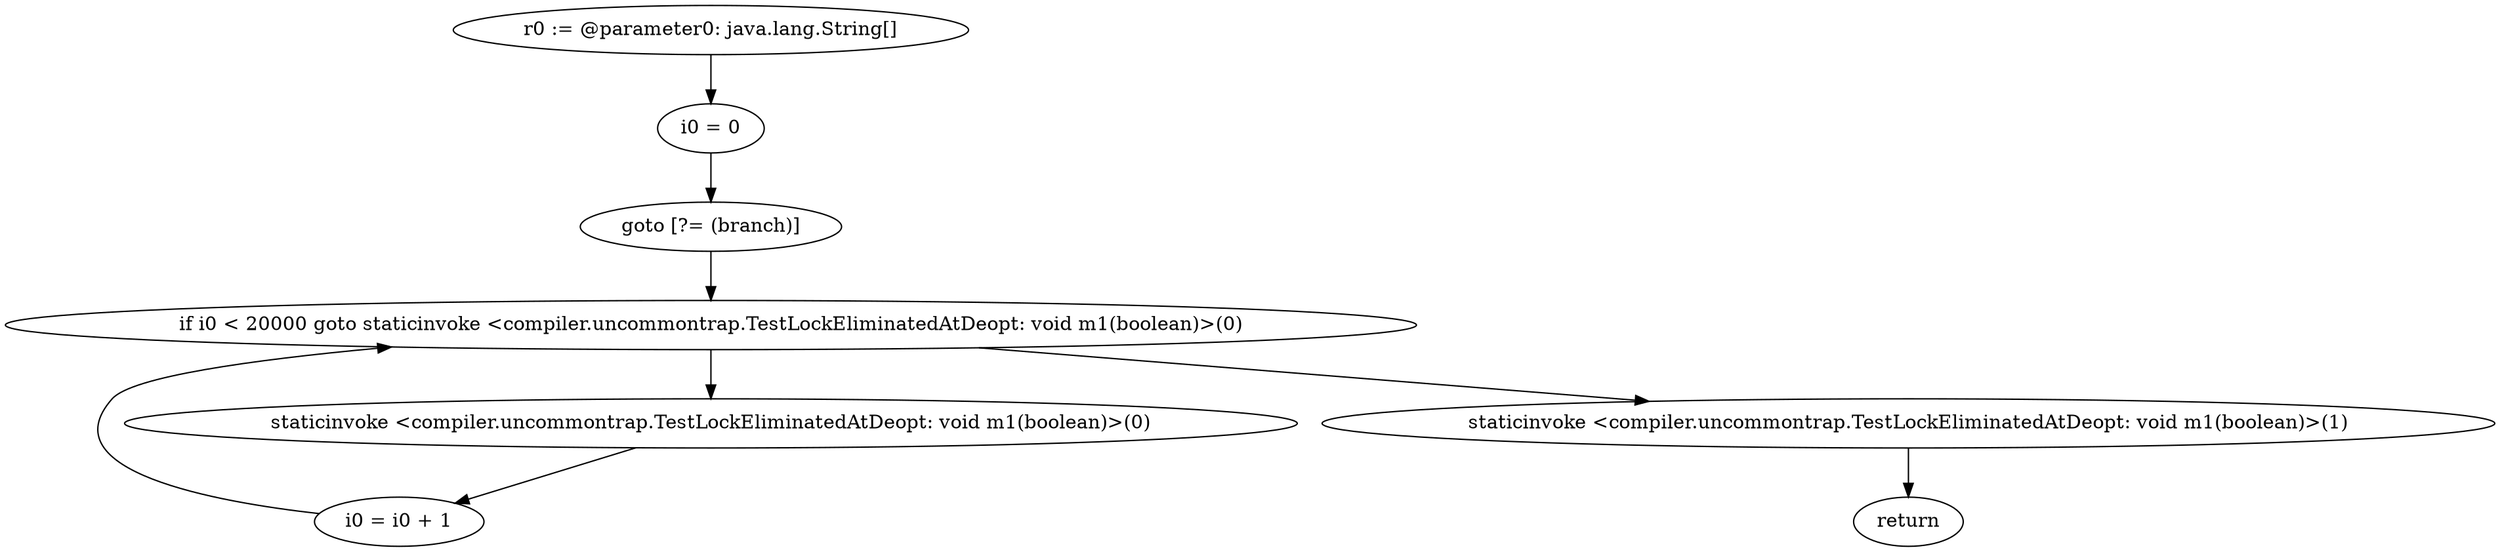 digraph "unitGraph" {
    "r0 := @parameter0: java.lang.String[]"
    "i0 = 0"
    "goto [?= (branch)]"
    "staticinvoke <compiler.uncommontrap.TestLockEliminatedAtDeopt: void m1(boolean)>(0)"
    "i0 = i0 + 1"
    "if i0 < 20000 goto staticinvoke <compiler.uncommontrap.TestLockEliminatedAtDeopt: void m1(boolean)>(0)"
    "staticinvoke <compiler.uncommontrap.TestLockEliminatedAtDeopt: void m1(boolean)>(1)"
    "return"
    "r0 := @parameter0: java.lang.String[]"->"i0 = 0";
    "i0 = 0"->"goto [?= (branch)]";
    "goto [?= (branch)]"->"if i0 < 20000 goto staticinvoke <compiler.uncommontrap.TestLockEliminatedAtDeopt: void m1(boolean)>(0)";
    "staticinvoke <compiler.uncommontrap.TestLockEliminatedAtDeopt: void m1(boolean)>(0)"->"i0 = i0 + 1";
    "i0 = i0 + 1"->"if i0 < 20000 goto staticinvoke <compiler.uncommontrap.TestLockEliminatedAtDeopt: void m1(boolean)>(0)";
    "if i0 < 20000 goto staticinvoke <compiler.uncommontrap.TestLockEliminatedAtDeopt: void m1(boolean)>(0)"->"staticinvoke <compiler.uncommontrap.TestLockEliminatedAtDeopt: void m1(boolean)>(1)";
    "if i0 < 20000 goto staticinvoke <compiler.uncommontrap.TestLockEliminatedAtDeopt: void m1(boolean)>(0)"->"staticinvoke <compiler.uncommontrap.TestLockEliminatedAtDeopt: void m1(boolean)>(0)";
    "staticinvoke <compiler.uncommontrap.TestLockEliminatedAtDeopt: void m1(boolean)>(1)"->"return";
}
